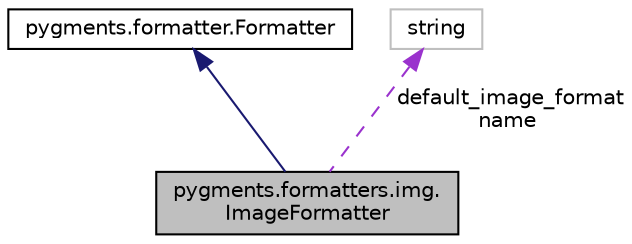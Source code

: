 digraph "pygments.formatters.img.ImageFormatter"
{
 // LATEX_PDF_SIZE
  edge [fontname="Helvetica",fontsize="10",labelfontname="Helvetica",labelfontsize="10"];
  node [fontname="Helvetica",fontsize="10",shape=record];
  Node1 [label="pygments.formatters.img.\lImageFormatter",height=0.2,width=0.4,color="black", fillcolor="grey75", style="filled", fontcolor="black",tooltip=" "];
  Node2 -> Node1 [dir="back",color="midnightblue",fontsize="10",style="solid",fontname="Helvetica"];
  Node2 [label="pygments.formatter.Formatter",height=0.2,width=0.4,color="black", fillcolor="white", style="filled",URL="$classpygments_1_1formatter_1_1Formatter.html",tooltip=" "];
  Node3 -> Node1 [dir="back",color="darkorchid3",fontsize="10",style="dashed",label=" default_image_format\nname" ,fontname="Helvetica"];
  Node3 [label="string",height=0.2,width=0.4,color="grey75", fillcolor="white", style="filled",tooltip=" "];
}
